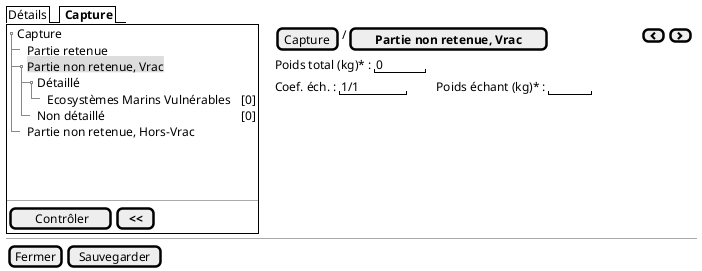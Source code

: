 @startsalt
{
  {/ Détails | <b> Capture }
  {+
   {T
       + Capture
       ++ Partie retenue
       ++ <back:#DDD>Partie non retenue, Vrac
       +++ Détaillé
       ++++ Ecosystèmes Marins Vulnérables | <color:black>[0]
       +++ Non détaillé | <color:black>[0]
       ++ Partie non retenue, Hors-Vrac
   }
    .
    .
    .
   --
   {
      [<&checkmark> Contrôler] | [ <b><< ]
   }
  } | . | {
    { [Capture] | / | [<b>Partie non retenue, Vrac] | . | . | . | . | . | . | . | . | . | . | . | . | . | . | . | . | . | { [<&chevron-left>] | [<&chevron-right>] } }

    {Poids total (kg)* : | " 0    " | . | . | . | . | . | . | . | . | . | . | . | . | . | . | . | . | . | . | . | . | . | . | . | . | . | . | . | . | . | . | . | . | . | . | . | . | . | . |  }

    {Coef. éch. : | " 1/1    " | . | . | . | . | . |  Poids échant (kg)* : | "     " }


    }
  -- | -- | --
  { [Fermer] | [Sauvegarder] }
}
@endsalt

